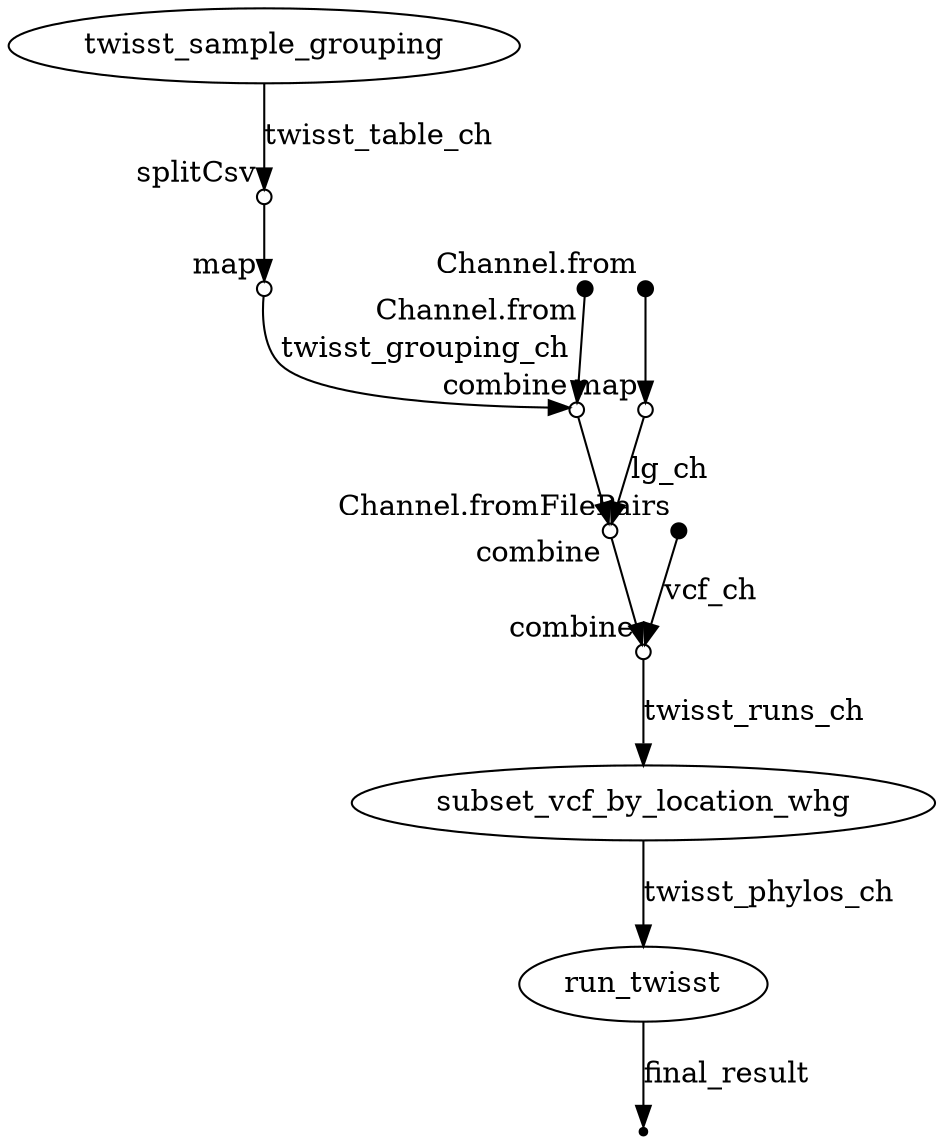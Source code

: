 digraph "analysis_twisst_crossloc" {
p0 [label="twisst_sample_grouping"];
p1 [shape=circle,label="",fixedsize=true,width=0.1,xlabel="splitCsv"];
p0 -> p1 [label="twisst_table_ch"];

p1 [shape=circle,label="",fixedsize=true,width=0.1,xlabel="splitCsv"];
p2 [shape=circle,label="",fixedsize=true,width=0.1,xlabel="map"];
p1 -> p2;

p2 [shape=circle,label="",fixedsize=true,width=0.1,xlabel="map"];
p7 [shape=circle,label="",fixedsize=true,width=0.1,xlabel="combine"];
p2 -> p7 [label="twisst_grouping_ch"];

p3 [shape=point,label="",fixedsize=true,width=0.1,xlabel="Channel.fromFilePairs"];
p9 [shape=circle,label="",fixedsize=true,width=0.1,xlabel="combine"];
p3 -> p9 [label="vcf_ch"];

p4 [shape=point,label="",fixedsize=true,width=0.1,xlabel="Channel.from"];
p5 [shape=circle,label="",fixedsize=true,width=0.1,xlabel="map"];
p4 -> p5;

p5 [shape=circle,label="",fixedsize=true,width=0.1,xlabel="map"];
p8 [shape=circle,label="",fixedsize=true,width=0.1,xlabel="combine"];
p5 -> p8 [label="lg_ch"];

p6 [shape=point,label="",fixedsize=true,width=0.1,xlabel="Channel.from"];
p7 [shape=circle,label="",fixedsize=true,width=0.1,xlabel="combine"];
p6 -> p7;

p7 [shape=circle,label="",fixedsize=true,width=0.1,xlabel="combine"];
p8 [shape=circle,label="",fixedsize=true,width=0.1,xlabel="combine"];
p7 -> p8;

p8 [shape=circle,label="",fixedsize=true,width=0.1,xlabel="combine"];
p9 [shape=circle,label="",fixedsize=true,width=0.1,xlabel="combine"];
p8 -> p9;

p9 [shape=circle,label="",fixedsize=true,width=0.1,xlabel="combine"];
p10 [label="subset_vcf_by_location_whg"];
p9 -> p10 [label="twisst_runs_ch"];

p10 [label="subset_vcf_by_location_whg"];
p11 [label="run_twisst"];
p10 -> p11 [label="twisst_phylos_ch"];

p11 [label="run_twisst"];
p12 [shape=point];
p11 -> p12 [label="final_result"];

}
